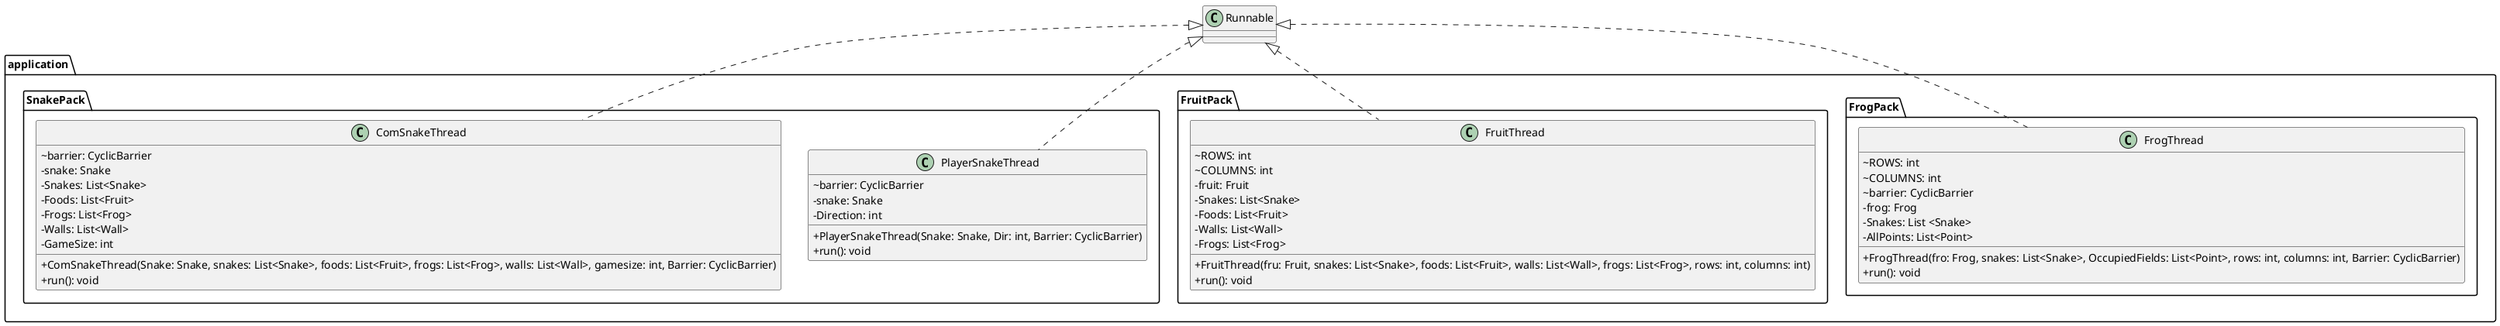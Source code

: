 @startuml

skinparam classAttributeIconSize 0

class Runnable {
}

package "application" {

package "application.FrogPack" {

class FrogThread {
    ~ ROWS: int
    ~ COLUMNS: int
    ~ barrier: CyclicBarrier
    - frog: Frog
    - Snakes: List <Snake>
    - AllPoints: List<Point>

    + FrogThread(fro: Frog, snakes: List<Snake>, OccupiedFields: List<Point>, rows: int, columns: int, Barrier: CyclicBarrier)
    + run(): void
}

}

Runnable <|.. FrogThread

package "application.FruitPack" {

class FruitThread {
    ~ ROWS: int
    ~ COLUMNS: int
    - fruit: Fruit
    - Snakes: List<Snake>
    - Foods: List<Fruit>
    - Walls: List<Wall>
    - Frogs: List<Frog>

    + FruitThread(fru: Fruit, snakes: List<Snake>, foods: List<Fruit>, walls: List<Wall>, frogs: List<Frog>, rows: int, columns: int)
    + run(): void
}

}

Runnable <|.. FruitThread

package "application.SnakePack" {

class PlayerSnakeThread {
    ~ barrier: CyclicBarrier
    - snake: Snake
    - Direction: int

    + PlayerSnakeThread(Snake: Snake, Dir: int, Barrier: CyclicBarrier)
    + run(): void
}

class ComSnakeThread {
    ~ barrier: CyclicBarrier
    - snake: Snake
    - Snakes: List<Snake>
    - Foods: List<Fruit>
    - Frogs: List<Frog>
    - Walls: List<Wall>
    - GameSize: int

    + ComSnakeThread(Snake: Snake, snakes: List<Snake>, foods: List<Fruit>, frogs: List<Frog>, walls: List<Wall>, gamesize: int, Barrier: CyclicBarrier)
    + run(): void
}

}

Runnable <|.. PlayerSnakeThread

Runnable <|.. ComSnakeThread

}

@enduml